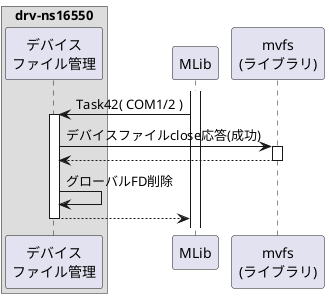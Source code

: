 @startuml

box "drv-ns16550"
    participant "デバイス\nファイル管理" as filemng
end box
participant "MLib"               as mlib
participant "mvfs\n(ライブラリ)" as libmvfs

activate mlib
filemng <- mlib: Task42( COM1/2 )
activate filemng

filemng -> libmvfs: デバイスファイルclose応答(成功)
activate libmvfs
filemng <-- libmvfs:
deactivate libmvfs

filemng -> filemng: グローバルFD削除

filemng --> mlib:
deactivate filemng

@enduml
